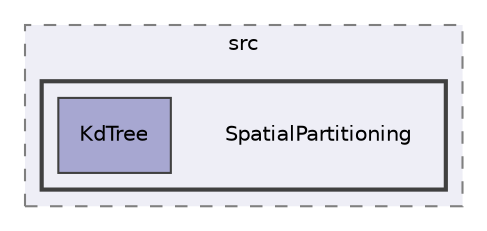 digraph "/home/runner/work/ponca/ponca/src/Ponca/src/SpatialPartitioning"
{
 // INTERACTIVE_SVG=YES
 // LATEX_PDF_SIZE
  bgcolor="transparent";
  edge [fontname="Helvetica",fontsize="10",labelfontname="Helvetica",labelfontsize="10"];
  node [fontname="Helvetica",fontsize="10",shape=record];
  compound=true
  subgraph clusterdir_ce16314fc45f8638543c5146aff64d4a {
    graph [ bgcolor="#eeeef6", pencolor="grey50", style="filled,dashed,", label="src", fontname="Helvetica", fontsize="10", URL="dir_ce16314fc45f8638543c5146aff64d4a.html"]
  subgraph clusterdir_12c32e53c838db195d209d78f62f8479 {
    graph [ bgcolor="#eeeef6", pencolor="grey25", style="filled,bold,", label="", fontname="Helvetica", fontsize="10", URL="dir_12c32e53c838db195d209d78f62f8479.html"]
    dir_12c32e53c838db195d209d78f62f8479 [shape=plaintext, label="SpatialPartitioning"];
  dir_1714f3cab0d35a638840fab853fb5d40 [shape=box, label="KdTree", style="filled,", fillcolor="#a7a7d1", color="grey25", URL="dir_1714f3cab0d35a638840fab853fb5d40.html"];
  }
  }
}

